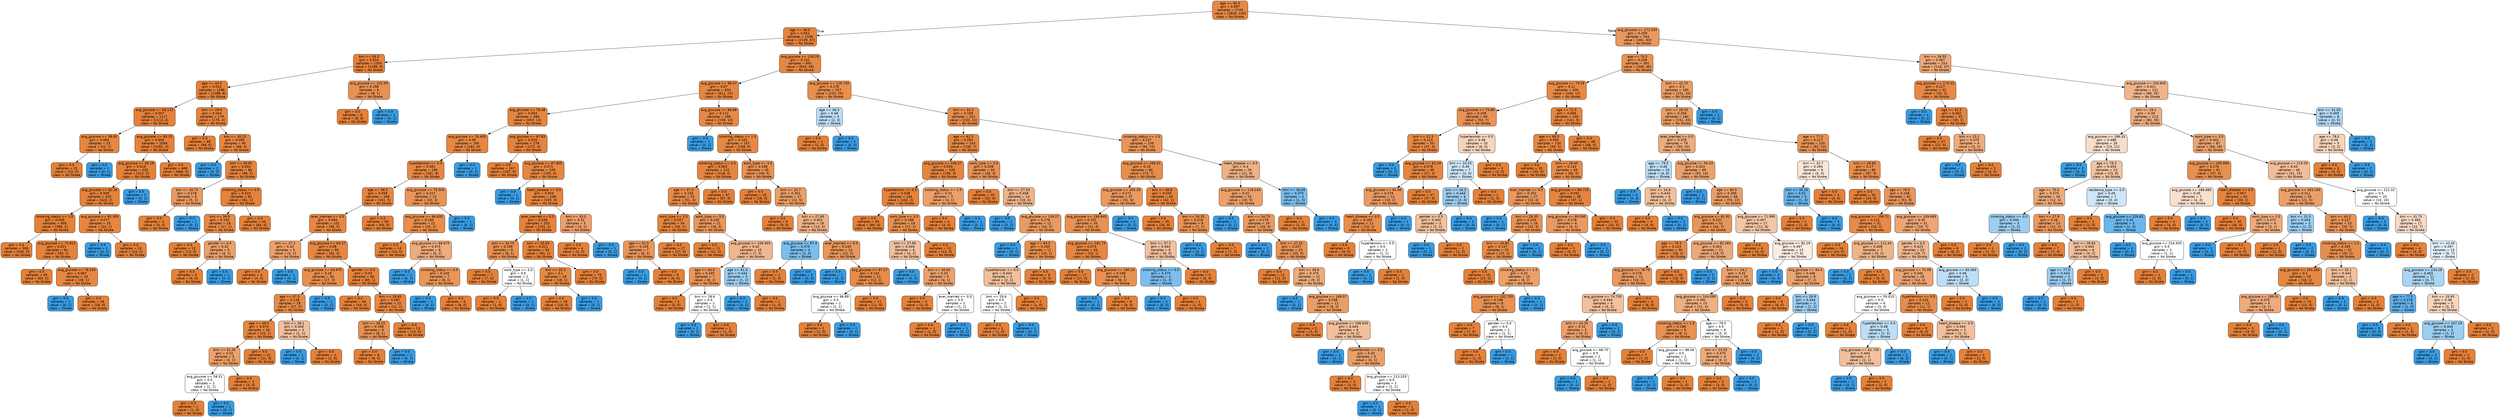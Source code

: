 digraph Tree {
node [shape=box, style="filled, rounded", color="black", fontname="helvetica"] ;
edge [fontname="helvetica"] ;
0 [label="age <= 66.5\ngini = 0.097\nsamples = 2740\nvalue = [2600, 140]\nclass = No Stroke", fillcolor="#e68844"] ;
1 [label="age <= 48.5\ngini = 0.051\nsamples = 2196\nvalue = [2139, 57]\nclass = No Stroke", fillcolor="#e6843e"] ;
0 -> 1 [labeldistance=2.5, labelangle=45, headlabel="True"] ;
2 [label="bmi <= 56.3\ngini = 0.014\nsamples = 1305\nvalue = [1296, 9]\nclass = No Stroke", fillcolor="#e5823a"] ;
1 -> 2 ;
3 [label="age <= 44.5\ngini = 0.012\nsamples = 1296\nvalue = [1288, 8]\nclass = No Stroke", fillcolor="#e5823a"] ;
2 -> 3 ;
4 [label="avg_glucose <= 58.115\ngini = 0.007\nsamples = 1117\nvalue = [1113, 4]\nclass = No Stroke", fillcolor="#e5813a"] ;
3 -> 4 ;
5 [label="avg_glucose <= 58.05\ngini = 0.083\nsamples = 23\nvalue = [22, 1]\nclass = No Stroke", fillcolor="#e68742"] ;
4 -> 5 ;
6 [label="gini = 0.0\nsamples = 22\nvalue = [22, 0]\nclass = No Stroke", fillcolor="#e58139"] ;
5 -> 6 ;
7 [label="gini = 0.0\nsamples = 1\nvalue = [0, 1]\nclass = Stroke", fillcolor="#399de5"] ;
5 -> 7 ;
8 [label="avg_glucose <= 83.25\ngini = 0.005\nsamples = 1094\nvalue = [1091, 3]\nclass = No Stroke", fillcolor="#e5813a"] ;
4 -> 8 ;
9 [label="avg_glucose <= 83.19\ngini = 0.014\nsamples = 426\nvalue = [423, 3]\nclass = No Stroke", fillcolor="#e5823a"] ;
8 -> 9 ;
10 [label="avg_glucose <= 82.26\ngini = 0.009\nsamples = 425\nvalue = [423, 2]\nclass = No Stroke", fillcolor="#e5823a"] ;
9 -> 10 ;
11 [label="smoking_status <= 1.5\ngini = 0.005\nsamples = 400\nvalue = [399, 1]\nclass = No Stroke", fillcolor="#e58139"] ;
10 -> 11 ;
12 [label="gini = 0.0\nsamples = 306\nvalue = [306, 0]\nclass = No Stroke", fillcolor="#e58139"] ;
11 -> 12 ;
13 [label="avg_glucose <= 75.815\ngini = 0.021\nsamples = 94\nvalue = [93, 1]\nclass = No Stroke", fillcolor="#e5823b"] ;
11 -> 13 ;
14 [label="gini = 0.0\nsamples = 65\nvalue = [65, 0]\nclass = No Stroke", fillcolor="#e58139"] ;
13 -> 14 ;
15 [label="avg_glucose <= 76.235\ngini = 0.067\nsamples = 29\nvalue = [28, 1]\nclass = No Stroke", fillcolor="#e68640"] ;
13 -> 15 ;
16 [label="gini = 0.0\nsamples = 1\nvalue = [0, 1]\nclass = Stroke", fillcolor="#399de5"] ;
15 -> 16 ;
17 [label="gini = 0.0\nsamples = 28\nvalue = [28, 0]\nclass = No Stroke", fillcolor="#e58139"] ;
15 -> 17 ;
18 [label="avg_glucose <= 82.305\ngini = 0.077\nsamples = 25\nvalue = [24, 1]\nclass = No Stroke", fillcolor="#e68641"] ;
10 -> 18 ;
19 [label="gini = 0.0\nsamples = 1\nvalue = [0, 1]\nclass = Stroke", fillcolor="#399de5"] ;
18 -> 19 ;
20 [label="gini = 0.0\nsamples = 24\nvalue = [24, 0]\nclass = No Stroke", fillcolor="#e58139"] ;
18 -> 20 ;
21 [label="gini = 0.0\nsamples = 1\nvalue = [0, 1]\nclass = Stroke", fillcolor="#399de5"] ;
9 -> 21 ;
22 [label="gini = 0.0\nsamples = 668\nvalue = [668, 0]\nclass = No Stroke", fillcolor="#e58139"] ;
8 -> 22 ;
23 [label="bmi <= 29.6\ngini = 0.044\nsamples = 179\nvalue = [175, 4]\nclass = No Stroke", fillcolor="#e6843e"] ;
3 -> 23 ;
24 [label="gini = 0.0\nsamples = 89\nvalue = [89, 0]\nclass = No Stroke", fillcolor="#e58139"] ;
23 -> 24 ;
25 [label="bmi <= 30.25\ngini = 0.085\nsamples = 90\nvalue = [86, 4]\nclass = No Stroke", fillcolor="#e68742"] ;
23 -> 25 ;
26 [label="gini = 0.0\nsamples = 2\nvalue = [0, 2]\nclass = Stroke", fillcolor="#399de5"] ;
25 -> 26 ;
27 [label="bmi <= 30.85\ngini = 0.044\nsamples = 88\nvalue = [86, 2]\nclass = No Stroke", fillcolor="#e6843e"] ;
25 -> 27 ;
28 [label="bmi <= 30.75\ngini = 0.278\nsamples = 6\nvalue = [5, 1]\nclass = No Stroke", fillcolor="#ea9a61"] ;
27 -> 28 ;
29 [label="gini = 0.0\nsamples = 5\nvalue = [5, 0]\nclass = No Stroke", fillcolor="#e58139"] ;
28 -> 29 ;
30 [label="gini = 0.0\nsamples = 1\nvalue = [0, 1]\nclass = Stroke", fillcolor="#399de5"] ;
28 -> 30 ;
31 [label="smoking_status <= 0.5\ngini = 0.024\nsamples = 82\nvalue = [81, 1]\nclass = No Stroke", fillcolor="#e5833b"] ;
27 -> 31 ;
32 [label="bmi <= 39.9\ngini = 0.105\nsamples = 18\nvalue = [17, 1]\nclass = No Stroke", fillcolor="#e78845"] ;
31 -> 32 ;
33 [label="gini = 0.0\nsamples = 13\nvalue = [13, 0]\nclass = No Stroke", fillcolor="#e58139"] ;
32 -> 33 ;
34 [label="gender <= 0.5\ngini = 0.32\nsamples = 5\nvalue = [4, 1]\nclass = No Stroke", fillcolor="#eca06a"] ;
32 -> 34 ;
35 [label="gini = 0.0\nsamples = 4\nvalue = [4, 0]\nclass = No Stroke", fillcolor="#e58139"] ;
34 -> 35 ;
36 [label="gini = 0.0\nsamples = 1\nvalue = [0, 1]\nclass = Stroke", fillcolor="#399de5"] ;
34 -> 36 ;
37 [label="gini = 0.0\nsamples = 64\nvalue = [64, 0]\nclass = No Stroke", fillcolor="#e58139"] ;
31 -> 37 ;
38 [label="avg_glucose <= 222.59\ngini = 0.198\nsamples = 9\nvalue = [8, 1]\nclass = No Stroke", fillcolor="#e89152"] ;
2 -> 38 ;
39 [label="gini = 0.0\nsamples = 8\nvalue = [8, 0]\nclass = No Stroke", fillcolor="#e58139"] ;
38 -> 39 ;
40 [label="gini = 0.0\nsamples = 1\nvalue = [0, 1]\nclass = Stroke", fillcolor="#399de5"] ;
38 -> 40 ;
41 [label="avg_glucose <= 116.29\ngini = 0.102\nsamples = 891\nvalue = [843, 48]\nclass = No Stroke", fillcolor="#e68844"] ;
1 -> 41 ;
42 [label="avg_glucose <= 96.47\ngini = 0.07\nsamples = 634\nvalue = [611, 23]\nclass = No Stroke", fillcolor="#e68640"] ;
41 -> 42 ;
43 [label="avg_glucose <= 76.48\ngini = 0.054\nsamples = 466\nvalue = [453, 13]\nclass = No Stroke", fillcolor="#e6853f"] ;
42 -> 43 ;
44 [label="avg_glucose <= 76.405\ngini = 0.09\nsamples = 190\nvalue = [181, 9]\nclass = No Stroke", fillcolor="#e68743"] ;
43 -> 44 ;
45 [label="hypertension <= 0.5\ngini = 0.081\nsamples = 189\nvalue = [181, 8]\nclass = No Stroke", fillcolor="#e68742"] ;
44 -> 45 ;
46 [label="age <= 58.5\ngini = 0.058\nsamples = 166\nvalue = [161, 5]\nclass = No Stroke", fillcolor="#e6853f"] ;
45 -> 46 ;
47 [label="ever_married <= 0.5\ngini = 0.094\nsamples = 101\nvalue = [96, 5]\nclass = No Stroke", fillcolor="#e68843"] ;
46 -> 47 ;
48 [label="bmi <= 37.2\ngini = 0.32\nsamples = 5\nvalue = [4, 1]\nclass = No Stroke", fillcolor="#eca06a"] ;
47 -> 48 ;
49 [label="gini = 0.0\nsamples = 4\nvalue = [4, 0]\nclass = No Stroke", fillcolor="#e58139"] ;
48 -> 49 ;
50 [label="gini = 0.0\nsamples = 1\nvalue = [0, 1]\nclass = Stroke", fillcolor="#399de5"] ;
48 -> 50 ;
51 [label="avg_glucose <= 64.27\ngini = 0.08\nsamples = 96\nvalue = [92, 4]\nclass = No Stroke", fillcolor="#e68642"] ;
47 -> 51 ;
52 [label="avg_glucose <= 63.975\ngini = 0.18\nsamples = 30\nvalue = [27, 3]\nclass = No Stroke", fillcolor="#e88f4f"] ;
51 -> 52 ;
53 [label="age <= 57.5\ngini = 0.128\nsamples = 29\nvalue = [27, 2]\nclass = No Stroke", fillcolor="#e78a48"] ;
52 -> 53 ;
54 [label="age <= 49.5\ngini = 0.074\nsamples = 26\nvalue = [25, 1]\nclass = No Stroke", fillcolor="#e68641"] ;
53 -> 54 ;
55 [label="bmi <= 31.35\ngini = 0.32\nsamples = 5\nvalue = [4, 1]\nclass = No Stroke", fillcolor="#eca06a"] ;
54 -> 55 ;
56 [label="avg_glucose <= 58.51\ngini = 0.5\nsamples = 2\nvalue = [1, 1]\nclass = No Stroke", fillcolor="#ffffff"] ;
55 -> 56 ;
57 [label="gini = 0.0\nsamples = 1\nvalue = [1, 0]\nclass = No Stroke", fillcolor="#e58139"] ;
56 -> 57 ;
58 [label="gini = 0.0\nsamples = 1\nvalue = [0, 1]\nclass = Stroke", fillcolor="#399de5"] ;
56 -> 58 ;
59 [label="gini = 0.0\nsamples = 3\nvalue = [3, 0]\nclass = No Stroke", fillcolor="#e58139"] ;
55 -> 59 ;
60 [label="gini = 0.0\nsamples = 21\nvalue = [21, 0]\nclass = No Stroke", fillcolor="#e58139"] ;
54 -> 60 ;
61 [label="bmi <= 28.1\ngini = 0.444\nsamples = 3\nvalue = [2, 1]\nclass = No Stroke", fillcolor="#f2c09c"] ;
53 -> 61 ;
62 [label="gini = 0.0\nsamples = 1\nvalue = [0, 1]\nclass = Stroke", fillcolor="#399de5"] ;
61 -> 62 ;
63 [label="gini = 0.0\nsamples = 2\nvalue = [2, 0]\nclass = No Stroke", fillcolor="#e58139"] ;
61 -> 63 ;
64 [label="gini = 0.0\nsamples = 1\nvalue = [0, 1]\nclass = Stroke", fillcolor="#399de5"] ;
52 -> 64 ;
65 [label="gender <= 0.5\ngini = 0.03\nsamples = 66\nvalue = [65, 1]\nclass = No Stroke", fillcolor="#e5833c"] ;
51 -> 65 ;
66 [label="gini = 0.0\nsamples = 44\nvalue = [44, 0]\nclass = No Stroke", fillcolor="#e58139"] ;
65 -> 66 ;
67 [label="bmi <= 28.85\ngini = 0.087\nsamples = 22\nvalue = [21, 1]\nclass = No Stroke", fillcolor="#e68742"] ;
65 -> 67 ;
68 [label="bmi <= 28.25\ngini = 0.198\nsamples = 9\nvalue = [8, 1]\nclass = No Stroke", fillcolor="#e89152"] ;
67 -> 68 ;
69 [label="gini = 0.0\nsamples = 8\nvalue = [8, 0]\nclass = No Stroke", fillcolor="#e58139"] ;
68 -> 69 ;
70 [label="gini = 0.0\nsamples = 1\nvalue = [0, 1]\nclass = Stroke", fillcolor="#399de5"] ;
68 -> 70 ;
71 [label="gini = 0.0\nsamples = 13\nvalue = [13, 0]\nclass = No Stroke", fillcolor="#e58139"] ;
67 -> 71 ;
72 [label="gini = 0.0\nsamples = 65\nvalue = [65, 0]\nclass = No Stroke", fillcolor="#e58139"] ;
46 -> 72 ;
73 [label="avg_glucose <= 75.505\ngini = 0.227\nsamples = 23\nvalue = [20, 3]\nclass = No Stroke", fillcolor="#e99457"] ;
45 -> 73 ;
74 [label="avg_glucose <= 66.935\ngini = 0.165\nsamples = 22\nvalue = [20, 2]\nclass = No Stroke", fillcolor="#e88e4d"] ;
73 -> 74 ;
75 [label="gini = 0.0\nsamples = 14\nvalue = [14, 0]\nclass = No Stroke", fillcolor="#e58139"] ;
74 -> 75 ;
76 [label="avg_glucose <= 68.675\ngini = 0.375\nsamples = 8\nvalue = [6, 2]\nclass = No Stroke", fillcolor="#eeab7b"] ;
74 -> 76 ;
77 [label="gini = 0.0\nsamples = 1\nvalue = [0, 1]\nclass = Stroke", fillcolor="#399de5"] ;
76 -> 77 ;
78 [label="smoking_status <= 0.5\ngini = 0.245\nsamples = 7\nvalue = [6, 1]\nclass = No Stroke", fillcolor="#e9965a"] ;
76 -> 78 ;
79 [label="gini = 0.0\nsamples = 1\nvalue = [0, 1]\nclass = Stroke", fillcolor="#399de5"] ;
78 -> 79 ;
80 [label="gini = 0.0\nsamples = 6\nvalue = [6, 0]\nclass = No Stroke", fillcolor="#e58139"] ;
78 -> 80 ;
81 [label="gini = 0.0\nsamples = 1\nvalue = [0, 1]\nclass = Stroke", fillcolor="#399de5"] ;
73 -> 81 ;
82 [label="gini = 0.0\nsamples = 1\nvalue = [0, 1]\nclass = Stroke", fillcolor="#399de5"] ;
44 -> 82 ;
83 [label="avg_glucose <= 87.83\ngini = 0.029\nsamples = 276\nvalue = [272, 4]\nclass = No Stroke", fillcolor="#e5833c"] ;
43 -> 83 ;
84 [label="gini = 0.0\nsamples = 167\nvalue = [167, 0]\nclass = No Stroke", fillcolor="#e58139"] ;
83 -> 84 ;
85 [label="avg_glucose <= 87.855\ngini = 0.071\nsamples = 109\nvalue = [105, 4]\nclass = No Stroke", fillcolor="#e68641"] ;
83 -> 85 ;
86 [label="gini = 0.0\nsamples = 1\nvalue = [0, 1]\nclass = Stroke", fillcolor="#399de5"] ;
85 -> 86 ;
87 [label="heart_disease <= 0.5\ngini = 0.054\nsamples = 108\nvalue = [105, 3]\nclass = No Stroke", fillcolor="#e6853f"] ;
85 -> 87 ;
88 [label="ever_married <= 0.5\ngini = 0.038\nsamples = 103\nvalue = [101, 2]\nclass = No Stroke", fillcolor="#e6833d"] ;
87 -> 88 ;
89 [label="bmi <= 34.75\ngini = 0.198\nsamples = 9\nvalue = [8, 1]\nclass = No Stroke", fillcolor="#e89152"] ;
88 -> 89 ;
90 [label="gini = 0.0\nsamples = 7\nvalue = [7, 0]\nclass = No Stroke", fillcolor="#e58139"] ;
89 -> 90 ;
91 [label="work_type <= 3.0\ngini = 0.5\nsamples = 2\nvalue = [1, 1]\nclass = No Stroke", fillcolor="#ffffff"] ;
89 -> 91 ;
92 [label="gini = 0.0\nsamples = 1\nvalue = [1, 0]\nclass = No Stroke", fillcolor="#e58139"] ;
91 -> 92 ;
93 [label="gini = 0.0\nsamples = 1\nvalue = [0, 1]\nclass = Stroke", fillcolor="#399de5"] ;
91 -> 93 ;
94 [label="bmi <= 25.65\ngini = 0.021\nsamples = 94\nvalue = [93, 1]\nclass = No Stroke", fillcolor="#e5823b"] ;
88 -> 94 ;
95 [label="bmi <= 25.5\ngini = 0.1\nsamples = 19\nvalue = [18, 1]\nclass = No Stroke", fillcolor="#e68844"] ;
94 -> 95 ;
96 [label="gini = 0.0\nsamples = 18\nvalue = [18, 0]\nclass = No Stroke", fillcolor="#e58139"] ;
95 -> 96 ;
97 [label="gini = 0.0\nsamples = 1\nvalue = [0, 1]\nclass = Stroke", fillcolor="#399de5"] ;
95 -> 97 ;
98 [label="gini = 0.0\nsamples = 75\nvalue = [75, 0]\nclass = No Stroke", fillcolor="#e58139"] ;
94 -> 98 ;
99 [label="bmi <= 33.0\ngini = 0.32\nsamples = 5\nvalue = [4, 1]\nclass = No Stroke", fillcolor="#eca06a"] ;
87 -> 99 ;
100 [label="gini = 0.0\nsamples = 4\nvalue = [4, 0]\nclass = No Stroke", fillcolor="#e58139"] ;
99 -> 100 ;
101 [label="gini = 0.0\nsamples = 1\nvalue = [0, 1]\nclass = Stroke", fillcolor="#399de5"] ;
99 -> 101 ;
102 [label="avg_glucose <= 96.68\ngini = 0.112\nsamples = 168\nvalue = [158, 10]\nclass = No Stroke", fillcolor="#e78946"] ;
42 -> 102 ;
103 [label="gini = 0.0\nsamples = 1\nvalue = [0, 1]\nclass = Stroke", fillcolor="#399de5"] ;
102 -> 103 ;
104 [label="smoking_status <= 1.5\ngini = 0.102\nsamples = 167\nvalue = [158, 9]\nclass = No Stroke", fillcolor="#e68844"] ;
102 -> 104 ;
105 [label="smoking_status <= 0.5\ngini = 0.063\nsamples = 122\nvalue = [118, 4]\nclass = No Stroke", fillcolor="#e68540"] ;
104 -> 105 ;
106 [label="age <= 57.5\ngini = 0.135\nsamples = 55\nvalue = [51, 4]\nclass = No Stroke", fillcolor="#e78b49"] ;
105 -> 106 ;
107 [label="work_type <= 2.5\ngini = 0.057\nsamples = 34\nvalue = [33, 1]\nclass = No Stroke", fillcolor="#e6853f"] ;
106 -> 107 ;
108 [label="age <= 51.5\ngini = 0.245\nsamples = 7\nvalue = [6, 1]\nclass = No Stroke", fillcolor="#e9965a"] ;
107 -> 108 ;
109 [label="gini = 0.0\nsamples = 1\nvalue = [0, 1]\nclass = Stroke", fillcolor="#399de5"] ;
108 -> 109 ;
110 [label="gini = 0.0\nsamples = 6\nvalue = [6, 0]\nclass = No Stroke", fillcolor="#e58139"] ;
108 -> 110 ;
111 [label="gini = 0.0\nsamples = 27\nvalue = [27, 0]\nclass = No Stroke", fillcolor="#e58139"] ;
107 -> 111 ;
112 [label="work_type <= 3.5\ngini = 0.245\nsamples = 21\nvalue = [18, 3]\nclass = No Stroke", fillcolor="#e9965a"] ;
106 -> 112 ;
113 [label="gini = 0.0\nsamples = 11\nvalue = [11, 0]\nclass = No Stroke", fillcolor="#e58139"] ;
112 -> 113 ;
114 [label="avg_glucose <= 106.955\ngini = 0.42\nsamples = 10\nvalue = [7, 3]\nclass = No Stroke", fillcolor="#f0b78e"] ;
112 -> 114 ;
115 [label="age <= 64.0\ngini = 0.245\nsamples = 7\nvalue = [6, 1]\nclass = No Stroke", fillcolor="#e9965a"] ;
114 -> 115 ;
116 [label="gini = 0.0\nsamples = 5\nvalue = [5, 0]\nclass = No Stroke", fillcolor="#e58139"] ;
115 -> 116 ;
117 [label="bmi <= 28.6\ngini = 0.5\nsamples = 2\nvalue = [1, 1]\nclass = No Stroke", fillcolor="#ffffff"] ;
115 -> 117 ;
118 [label="gini = 0.0\nsamples = 1\nvalue = [0, 1]\nclass = Stroke", fillcolor="#399de5"] ;
117 -> 118 ;
119 [label="gini = 0.0\nsamples = 1\nvalue = [1, 0]\nclass = No Stroke", fillcolor="#e58139"] ;
117 -> 119 ;
120 [label="age <= 61.0\ngini = 0.444\nsamples = 3\nvalue = [1, 2]\nclass = Stroke", fillcolor="#9ccef2"] ;
114 -> 120 ;
121 [label="gini = 0.0\nsamples = 2\nvalue = [0, 2]\nclass = Stroke", fillcolor="#399de5"] ;
120 -> 121 ;
122 [label="gini = 0.0\nsamples = 1\nvalue = [1, 0]\nclass = No Stroke", fillcolor="#e58139"] ;
120 -> 122 ;
123 [label="gini = 0.0\nsamples = 67\nvalue = [67, 0]\nclass = No Stroke", fillcolor="#e58139"] ;
105 -> 123 ;
124 [label="work_type <= 3.5\ngini = 0.198\nsamples = 45\nvalue = [40, 5]\nclass = No Stroke", fillcolor="#e89152"] ;
104 -> 124 ;
125 [label="gini = 0.0\nsamples = 18\nvalue = [18, 0]\nclass = No Stroke", fillcolor="#e58139"] ;
124 -> 125 ;
126 [label="bmi <= 25.7\ngini = 0.302\nsamples = 27\nvalue = [22, 5]\nclass = No Stroke", fillcolor="#eb9e66"] ;
124 -> 126 ;
127 [label="gini = 0.0\nsamples = 9\nvalue = [9, 0]\nclass = No Stroke", fillcolor="#e58139"] ;
126 -> 127 ;
128 [label="bmi <= 27.65\ngini = 0.401\nsamples = 18\nvalue = [13, 5]\nclass = No Stroke", fillcolor="#efb185"] ;
126 -> 128 ;
129 [label="avg_glucose <= 97.4\ngini = 0.375\nsamples = 4\nvalue = [1, 3]\nclass = Stroke", fillcolor="#7bbeee"] ;
128 -> 129 ;
130 [label="gini = 0.0\nsamples = 1\nvalue = [1, 0]\nclass = No Stroke", fillcolor="#e58139"] ;
129 -> 130 ;
131 [label="gini = 0.0\nsamples = 3\nvalue = [0, 3]\nclass = Stroke", fillcolor="#399de5"] ;
129 -> 131 ;
132 [label="ever_married <= 0.5\ngini = 0.245\nsamples = 14\nvalue = [12, 2]\nclass = No Stroke", fillcolor="#e9965a"] ;
128 -> 132 ;
133 [label="gini = 0.0\nsamples = 1\nvalue = [0, 1]\nclass = Stroke", fillcolor="#399de5"] ;
132 -> 133 ;
134 [label="avg_glucose <= 97.17\ngini = 0.142\nsamples = 13\nvalue = [12, 1]\nclass = No Stroke", fillcolor="#e78c49"] ;
132 -> 134 ;
135 [label="avg_glucose <= 96.89\ngini = 0.5\nsamples = 2\nvalue = [1, 1]\nclass = No Stroke", fillcolor="#ffffff"] ;
134 -> 135 ;
136 [label="gini = 0.0\nsamples = 1\nvalue = [1, 0]\nclass = No Stroke", fillcolor="#e58139"] ;
135 -> 136 ;
137 [label="gini = 0.0\nsamples = 1\nvalue = [0, 1]\nclass = Stroke", fillcolor="#399de5"] ;
135 -> 137 ;
138 [label="gini = 0.0\nsamples = 11\nvalue = [11, 0]\nclass = No Stroke", fillcolor="#e58139"] ;
134 -> 138 ;
139 [label="avg_glucose <= 116.735\ngini = 0.176\nsamples = 257\nvalue = [232, 25]\nclass = No Stroke", fillcolor="#e88f4e"] ;
41 -> 139 ;
140 [label="age <= 56.5\ngini = 0.48\nsamples = 5\nvalue = [2, 3]\nclass = Stroke", fillcolor="#bddef6"] ;
139 -> 140 ;
141 [label="gini = 0.0\nsamples = 2\nvalue = [2, 0]\nclass = No Stroke", fillcolor="#e58139"] ;
140 -> 141 ;
142 [label="gini = 0.0\nsamples = 3\nvalue = [0, 3]\nclass = Stroke", fillcolor="#399de5"] ;
140 -> 142 ;
143 [label="bmi <= 34.3\ngini = 0.159\nsamples = 252\nvalue = [230, 22]\nclass = No Stroke", fillcolor="#e78d4c"] ;
139 -> 143 ;
144 [label="age <= 62.5\ngini = 0.093\nsamples = 143\nvalue = [136, 7]\nclass = No Stroke", fillcolor="#e68743"] ;
143 -> 144 ;
145 [label="avg_glucose <= 236.27\ngini = 0.054\nsamples = 109\nvalue = [106, 3]\nclass = No Stroke", fillcolor="#e6853f"] ;
144 -> 145 ;
146 [label="hypertension <= 0.5\ngini = 0.038\nsamples = 104\nvalue = [102, 2]\nclass = No Stroke", fillcolor="#e6833d"] ;
145 -> 146 ;
147 [label="gini = 0.0\nsamples = 85\nvalue = [85, 0]\nclass = No Stroke", fillcolor="#e58139"] ;
146 -> 147 ;
148 [label="work_type <= 3.5\ngini = 0.188\nsamples = 19\nvalue = [17, 2]\nclass = No Stroke", fillcolor="#e89050"] ;
146 -> 148 ;
149 [label="bmi <= 27.85\ngini = 0.444\nsamples = 6\nvalue = [4, 2]\nclass = No Stroke", fillcolor="#f2c09c"] ;
148 -> 149 ;
150 [label="gini = 0.0\nsamples = 1\nvalue = [0, 1]\nclass = Stroke", fillcolor="#399de5"] ;
149 -> 150 ;
151 [label="bmi <= 30.65\ngini = 0.32\nsamples = 5\nvalue = [4, 1]\nclass = No Stroke", fillcolor="#eca06a"] ;
149 -> 151 ;
152 [label="gini = 0.0\nsamples = 3\nvalue = [3, 0]\nclass = No Stroke", fillcolor="#e58139"] ;
151 -> 152 ;
153 [label="ever_married <= 0.5\ngini = 0.5\nsamples = 2\nvalue = [1, 1]\nclass = No Stroke", fillcolor="#ffffff"] ;
151 -> 153 ;
154 [label="gini = 0.0\nsamples = 1\nvalue = [1, 0]\nclass = No Stroke", fillcolor="#e58139"] ;
153 -> 154 ;
155 [label="gini = 0.0\nsamples = 1\nvalue = [0, 1]\nclass = Stroke", fillcolor="#399de5"] ;
153 -> 155 ;
156 [label="gini = 0.0\nsamples = 13\nvalue = [13, 0]\nclass = No Stroke", fillcolor="#e58139"] ;
148 -> 156 ;
157 [label="smoking_status <= 1.5\ngini = 0.32\nsamples = 5\nvalue = [4, 1]\nclass = No Stroke", fillcolor="#eca06a"] ;
145 -> 157 ;
158 [label="gini = 0.0\nsamples = 4\nvalue = [4, 0]\nclass = No Stroke", fillcolor="#e58139"] ;
157 -> 158 ;
159 [label="gini = 0.0\nsamples = 1\nvalue = [0, 1]\nclass = Stroke", fillcolor="#399de5"] ;
157 -> 159 ;
160 [label="work_type <= 3.5\ngini = 0.208\nsamples = 34\nvalue = [30, 4]\nclass = No Stroke", fillcolor="#e89253"] ;
144 -> 160 ;
161 [label="gini = 0.0\nsamples = 20\nvalue = [20, 0]\nclass = No Stroke", fillcolor="#e58139"] ;
160 -> 161 ;
162 [label="bmi <= 27.55\ngini = 0.408\nsamples = 14\nvalue = [10, 4]\nclass = No Stroke", fillcolor="#efb388"] ;
160 -> 162 ;
163 [label="gini = 0.0\nsamples = 2\nvalue = [0, 2]\nclass = Stroke", fillcolor="#399de5"] ;
162 -> 163 ;
164 [label="avg_glucose <= 139.27\ngini = 0.278\nsamples = 12\nvalue = [10, 2]\nclass = No Stroke", fillcolor="#ea9a61"] ;
162 -> 164 ;
165 [label="gini = 0.0\nsamples = 1\nvalue = [0, 1]\nclass = Stroke", fillcolor="#399de5"] ;
164 -> 165 ;
166 [label="age <= 63.5\ngini = 0.165\nsamples = 11\nvalue = [10, 1]\nclass = No Stroke", fillcolor="#e88e4d"] ;
164 -> 166 ;
167 [label="hypertension <= 0.5\ngini = 0.444\nsamples = 3\nvalue = [2, 1]\nclass = No Stroke", fillcolor="#f2c09c"] ;
166 -> 167 ;
168 [label="bmi <= 29.6\ngini = 0.5\nsamples = 2\nvalue = [1, 1]\nclass = No Stroke", fillcolor="#ffffff"] ;
167 -> 168 ;
169 [label="gini = 0.0\nsamples = 1\nvalue = [1, 0]\nclass = No Stroke", fillcolor="#e58139"] ;
168 -> 169 ;
170 [label="gini = 0.0\nsamples = 1\nvalue = [0, 1]\nclass = Stroke", fillcolor="#399de5"] ;
168 -> 170 ;
171 [label="gini = 0.0\nsamples = 1\nvalue = [1, 0]\nclass = No Stroke", fillcolor="#e58139"] ;
167 -> 171 ;
172 [label="gini = 0.0\nsamples = 8\nvalue = [8, 0]\nclass = No Stroke", fillcolor="#e58139"] ;
166 -> 172 ;
173 [label="smoking_status <= 1.5\ngini = 0.237\nsamples = 109\nvalue = [94, 15]\nclass = No Stroke", fillcolor="#e99559"] ;
143 -> 173 ;
174 [label="avg_glucose <= 206.01\ngini = 0.16\nsamples = 80\nvalue = [73, 7]\nclass = No Stroke", fillcolor="#e78d4c"] ;
173 -> 174 ;
175 [label="avg_glucose <= 205.29\ngini = 0.272\nsamples = 37\nvalue = [31, 6]\nclass = No Stroke", fillcolor="#ea995f"] ;
174 -> 175 ;
176 [label="avg_glucose <= 196.645\ngini = 0.202\nsamples = 35\nvalue = [31, 4]\nclass = No Stroke", fillcolor="#e89153"] ;
175 -> 176 ;
177 [label="avg_glucose <= 181.73\ngini = 0.074\nsamples = 26\nvalue = [25, 1]\nclass = No Stroke", fillcolor="#e68641"] ;
176 -> 177 ;
178 [label="gini = 0.0\nsamples = 17\nvalue = [17, 0]\nclass = No Stroke", fillcolor="#e58139"] ;
177 -> 178 ;
179 [label="avg_glucose <= 185.24\ngini = 0.198\nsamples = 9\nvalue = [8, 1]\nclass = No Stroke", fillcolor="#e89152"] ;
177 -> 179 ;
180 [label="gini = 0.0\nsamples = 1\nvalue = [0, 1]\nclass = Stroke", fillcolor="#399de5"] ;
179 -> 180 ;
181 [label="gini = 0.0\nsamples = 8\nvalue = [8, 0]\nclass = No Stroke", fillcolor="#e58139"] ;
179 -> 181 ;
182 [label="bmi <= 37.3\ngini = 0.444\nsamples = 9\nvalue = [6, 3]\nclass = No Stroke", fillcolor="#f2c09c"] ;
176 -> 182 ;
183 [label="smoking_status <= 0.5\ngini = 0.375\nsamples = 4\nvalue = [1, 3]\nclass = Stroke", fillcolor="#7bbeee"] ;
182 -> 183 ;
184 [label="gini = 0.0\nsamples = 3\nvalue = [0, 3]\nclass = Stroke", fillcolor="#399de5"] ;
183 -> 184 ;
185 [label="gini = 0.0\nsamples = 1\nvalue = [1, 0]\nclass = No Stroke", fillcolor="#e58139"] ;
183 -> 185 ;
186 [label="gini = 0.0\nsamples = 5\nvalue = [5, 0]\nclass = No Stroke", fillcolor="#e58139"] ;
182 -> 186 ;
187 [label="gini = 0.0\nsamples = 2\nvalue = [0, 2]\nclass = Stroke", fillcolor="#399de5"] ;
175 -> 187 ;
188 [label="bmi <= 48.8\ngini = 0.045\nsamples = 43\nvalue = [42, 1]\nclass = No Stroke", fillcolor="#e6843e"] ;
174 -> 188 ;
189 [label="gini = 0.0\nsamples = 35\nvalue = [35, 0]\nclass = No Stroke", fillcolor="#e58139"] ;
188 -> 189 ;
190 [label="bmi <= 50.35\ngini = 0.219\nsamples = 8\nvalue = [7, 1]\nclass = No Stroke", fillcolor="#e99355"] ;
188 -> 190 ;
191 [label="gini = 0.0\nsamples = 1\nvalue = [0, 1]\nclass = Stroke", fillcolor="#399de5"] ;
190 -> 191 ;
192 [label="gini = 0.0\nsamples = 7\nvalue = [7, 0]\nclass = No Stroke", fillcolor="#e58139"] ;
190 -> 192 ;
193 [label="heart_disease <= 0.5\ngini = 0.4\nsamples = 29\nvalue = [21, 8]\nclass = No Stroke", fillcolor="#efb184"] ;
173 -> 193 ;
194 [label="avg_glucose <= 118.245\ngini = 0.32\nsamples = 25\nvalue = [20, 5]\nclass = No Stroke", fillcolor="#eca06a"] ;
193 -> 194 ;
195 [label="gini = 0.0\nsamples = 1\nvalue = [0, 1]\nclass = Stroke", fillcolor="#399de5"] ;
194 -> 195 ;
196 [label="bmi <= 34.75\ngini = 0.278\nsamples = 24\nvalue = [20, 4]\nclass = No Stroke", fillcolor="#ea9a61"] ;
194 -> 196 ;
197 [label="gini = 0.0\nsamples = 1\nvalue = [0, 1]\nclass = Stroke", fillcolor="#399de5"] ;
196 -> 197 ;
198 [label="bmi <= 37.25\ngini = 0.227\nsamples = 23\nvalue = [20, 3]\nclass = No Stroke", fillcolor="#e99457"] ;
196 -> 198 ;
199 [label="gini = 0.0\nsamples = 11\nvalue = [11, 0]\nclass = No Stroke", fillcolor="#e58139"] ;
198 -> 199 ;
200 [label="bmi <= 38.6\ngini = 0.375\nsamples = 12\nvalue = [9, 3]\nclass = No Stroke", fillcolor="#eeab7b"] ;
198 -> 200 ;
201 [label="gini = 0.0\nsamples = 1\nvalue = [0, 1]\nclass = Stroke", fillcolor="#399de5"] ;
200 -> 201 ;
202 [label="avg_glucose <= 189.07\ngini = 0.298\nsamples = 11\nvalue = [9, 2]\nclass = No Stroke", fillcolor="#eb9d65"] ;
200 -> 202 ;
203 [label="gini = 0.0\nsamples = 5\nvalue = [5, 0]\nclass = No Stroke", fillcolor="#e58139"] ;
202 -> 203 ;
204 [label="avg_glucose <= 196.635\ngini = 0.444\nsamples = 6\nvalue = [4, 2]\nclass = No Stroke", fillcolor="#f2c09c"] ;
202 -> 204 ;
205 [label="gini = 0.0\nsamples = 1\nvalue = [0, 1]\nclass = Stroke", fillcolor="#399de5"] ;
204 -> 205 ;
206 [label="hypertension <= 0.5\ngini = 0.32\nsamples = 5\nvalue = [4, 1]\nclass = No Stroke", fillcolor="#eca06a"] ;
204 -> 206 ;
207 [label="gini = 0.0\nsamples = 3\nvalue = [3, 0]\nclass = No Stroke", fillcolor="#e58139"] ;
206 -> 207 ;
208 [label="avg_glucose <= 213.255\ngini = 0.5\nsamples = 2\nvalue = [1, 1]\nclass = No Stroke", fillcolor="#ffffff"] ;
206 -> 208 ;
209 [label="gini = 0.0\nsamples = 1\nvalue = [0, 1]\nclass = Stroke", fillcolor="#399de5"] ;
208 -> 209 ;
210 [label="gini = 0.0\nsamples = 1\nvalue = [1, 0]\nclass = No Stroke", fillcolor="#e58139"] ;
208 -> 210 ;
211 [label="bmi <= 36.05\ngini = 0.375\nsamples = 4\nvalue = [1, 3]\nclass = Stroke", fillcolor="#7bbeee"] ;
193 -> 211 ;
212 [label="gini = 0.0\nsamples = 1\nvalue = [1, 0]\nclass = No Stroke", fillcolor="#e58139"] ;
211 -> 212 ;
213 [label="gini = 0.0\nsamples = 3\nvalue = [0, 3]\nclass = Stroke", fillcolor="#399de5"] ;
211 -> 213 ;
214 [label="avg_glucose <= 172.535\ngini = 0.259\nsamples = 544\nvalue = [461, 83]\nclass = No Stroke", fillcolor="#ea985d"] ;
0 -> 214 [labeldistance=2.5, labelangle=-45, headlabel="False"] ;
215 [label="age <= 76.5\ngini = 0.208\nsamples = 391\nvalue = [345, 46]\nclass = No Stroke", fillcolor="#e89253"] ;
214 -> 215 ;
216 [label="avg_glucose <= 79.19\ngini = 0.11\nsamples = 206\nvalue = [194, 12]\nclass = No Stroke", fillcolor="#e78945"] ;
215 -> 216 ;
217 [label="avg_glucose <= 74.66\ngini = 0.206\nsamples = 60\nvalue = [53, 7]\nclass = No Stroke", fillcolor="#e89253"] ;
216 -> 217 ;
218 [label="bmi <= 22.3\ngini = 0.113\nsamples = 50\nvalue = [47, 3]\nclass = No Stroke", fillcolor="#e78946"] ;
217 -> 218 ;
219 [label="gini = 0.0\nsamples = 1\nvalue = [0, 1]\nclass = Stroke", fillcolor="#399de5"] ;
218 -> 219 ;
220 [label="avg_glucose <= 62.19\ngini = 0.078\nsamples = 49\nvalue = [47, 2]\nclass = No Stroke", fillcolor="#e68641"] ;
218 -> 220 ;
221 [label="avg_glucose <= 61.46\ngini = 0.278\nsamples = 12\nvalue = [10, 2]\nclass = No Stroke", fillcolor="#ea9a61"] ;
220 -> 221 ;
222 [label="heart_disease <= 0.5\ngini = 0.165\nsamples = 11\nvalue = [10, 1]\nclass = No Stroke", fillcolor="#e88e4d"] ;
221 -> 222 ;
223 [label="gini = 0.0\nsamples = 9\nvalue = [9, 0]\nclass = No Stroke", fillcolor="#e58139"] ;
222 -> 223 ;
224 [label="hypertension <= 0.5\ngini = 0.5\nsamples = 2\nvalue = [1, 1]\nclass = No Stroke", fillcolor="#ffffff"] ;
222 -> 224 ;
225 [label="gini = 0.0\nsamples = 1\nvalue = [0, 1]\nclass = Stroke", fillcolor="#399de5"] ;
224 -> 225 ;
226 [label="gini = 0.0\nsamples = 1\nvalue = [1, 0]\nclass = No Stroke", fillcolor="#e58139"] ;
224 -> 226 ;
227 [label="gini = 0.0\nsamples = 1\nvalue = [0, 1]\nclass = Stroke", fillcolor="#399de5"] ;
221 -> 227 ;
228 [label="gini = 0.0\nsamples = 37\nvalue = [37, 0]\nclass = No Stroke", fillcolor="#e58139"] ;
220 -> 228 ;
229 [label="hypertension <= 0.5\ngini = 0.48\nsamples = 10\nvalue = [6, 4]\nclass = No Stroke", fillcolor="#f6d5bd"] ;
217 -> 229 ;
230 [label="bmi <= 33.55\ngini = 0.49\nsamples = 7\nvalue = [3, 4]\nclass = Stroke", fillcolor="#cee6f8"] ;
229 -> 230 ;
231 [label="bmi <= 26.3\ngini = 0.444\nsamples = 6\nvalue = [2, 4]\nclass = Stroke", fillcolor="#9ccef2"] ;
230 -> 231 ;
232 [label="gender <= 0.5\ngini = 0.444\nsamples = 3\nvalue = [2, 1]\nclass = No Stroke", fillcolor="#f2c09c"] ;
231 -> 232 ;
233 [label="gini = 0.0\nsamples = 1\nvalue = [0, 1]\nclass = Stroke", fillcolor="#399de5"] ;
232 -> 233 ;
234 [label="gini = 0.0\nsamples = 2\nvalue = [2, 0]\nclass = No Stroke", fillcolor="#e58139"] ;
232 -> 234 ;
235 [label="gini = 0.0\nsamples = 3\nvalue = [0, 3]\nclass = Stroke", fillcolor="#399de5"] ;
231 -> 235 ;
236 [label="gini = 0.0\nsamples = 1\nvalue = [1, 0]\nclass = No Stroke", fillcolor="#e58139"] ;
230 -> 236 ;
237 [label="gini = 0.0\nsamples = 3\nvalue = [3, 0]\nclass = No Stroke", fillcolor="#e58139"] ;
229 -> 237 ;
238 [label="age <= 72.5\ngini = 0.066\nsamples = 146\nvalue = [141, 5]\nclass = No Stroke", fillcolor="#e68540"] ;
216 -> 238 ;
239 [label="age <= 68.5\ngini = 0.095\nsamples = 100\nvalue = [95, 5]\nclass = No Stroke", fillcolor="#e68843"] ;
238 -> 239 ;
240 [label="gini = 0.0\nsamples = 35\nvalue = [35, 0]\nclass = No Stroke", fillcolor="#e58139"] ;
239 -> 240 ;
241 [label="bmi <= 28.45\ngini = 0.142\nsamples = 65\nvalue = [60, 5]\nclass = No Stroke", fillcolor="#e78c49"] ;
239 -> 241 ;
242 [label="ever_married <= 0.5\ngini = 0.252\nsamples = 27\nvalue = [23, 4]\nclass = No Stroke", fillcolor="#ea975b"] ;
241 -> 242 ;
243 [label="gini = 0.0\nsamples = 1\nvalue = [0, 1]\nclass = Stroke", fillcolor="#399de5"] ;
242 -> 243 ;
244 [label="bmi <= 28.35\ngini = 0.204\nsamples = 26\nvalue = [23, 3]\nclass = No Stroke", fillcolor="#e89153"] ;
242 -> 244 ;
245 [label="bmi <= 26.85\ngini = 0.147\nsamples = 25\nvalue = [23, 2]\nclass = No Stroke", fillcolor="#e78c4a"] ;
244 -> 245 ;
246 [label="gini = 0.0\nsamples = 15\nvalue = [15, 0]\nclass = No Stroke", fillcolor="#e58139"] ;
245 -> 246 ;
247 [label="smoking_status <= 1.5\ngini = 0.32\nsamples = 10\nvalue = [8, 2]\nclass = No Stroke", fillcolor="#eca06a"] ;
245 -> 247 ;
248 [label="avg_glucose <= 102.755\ngini = 0.198\nsamples = 9\nvalue = [8, 1]\nclass = No Stroke", fillcolor="#e89152"] ;
247 -> 248 ;
249 [label="gini = 0.0\nsamples = 7\nvalue = [7, 0]\nclass = No Stroke", fillcolor="#e58139"] ;
248 -> 249 ;
250 [label="gender <= 0.5\ngini = 0.5\nsamples = 2\nvalue = [1, 1]\nclass = No Stroke", fillcolor="#ffffff"] ;
248 -> 250 ;
251 [label="gini = 0.0\nsamples = 1\nvalue = [1, 0]\nclass = No Stroke", fillcolor="#e58139"] ;
250 -> 251 ;
252 [label="gini = 0.0\nsamples = 1\nvalue = [0, 1]\nclass = Stroke", fillcolor="#399de5"] ;
250 -> 252 ;
253 [label="gini = 0.0\nsamples = 1\nvalue = [0, 1]\nclass = Stroke", fillcolor="#399de5"] ;
247 -> 253 ;
254 [label="gini = 0.0\nsamples = 1\nvalue = [0, 1]\nclass = Stroke", fillcolor="#399de5"] ;
244 -> 254 ;
255 [label="avg_glucose <= 89.715\ngini = 0.051\nsamples = 38\nvalue = [37, 1]\nclass = No Stroke", fillcolor="#e6843e"] ;
241 -> 255 ;
256 [label="avg_glucose <= 89.095\ngini = 0.278\nsamples = 6\nvalue = [5, 1]\nclass = No Stroke", fillcolor="#ea9a61"] ;
255 -> 256 ;
257 [label="gini = 0.0\nsamples = 5\nvalue = [5, 0]\nclass = No Stroke", fillcolor="#e58139"] ;
256 -> 257 ;
258 [label="gini = 0.0\nsamples = 1\nvalue = [0, 1]\nclass = Stroke", fillcolor="#399de5"] ;
256 -> 258 ;
259 [label="gini = 0.0\nsamples = 32\nvalue = [32, 0]\nclass = No Stroke", fillcolor="#e58139"] ;
255 -> 259 ;
260 [label="gini = 0.0\nsamples = 46\nvalue = [46, 0]\nclass = No Stroke", fillcolor="#e58139"] ;
238 -> 260 ;
261 [label="bmi <= 42.75\ngini = 0.3\nsamples = 185\nvalue = [151, 34]\nclass = No Stroke", fillcolor="#eb9d66"] ;
215 -> 261 ;
262 [label="bmi <= 26.55\ngini = 0.294\nsamples = 184\nvalue = [151, 33]\nclass = No Stroke", fillcolor="#eb9d64"] ;
261 -> 262 ;
263 [label="ever_married <= 0.5\ngini = 0.378\nsamples = 79\nvalue = [59, 20]\nclass = No Stroke", fillcolor="#eeac7c"] ;
262 -> 263 ;
264 [label="age <= 79.5\ngini = 0.48\nsamples = 10\nvalue = [4, 6]\nclass = Stroke", fillcolor="#bddef6"] ;
263 -> 264 ;
265 [label="gini = 0.0\nsamples = 4\nvalue = [0, 4]\nclass = Stroke", fillcolor="#399de5"] ;
264 -> 265 ;
266 [label="bmi <= 24.6\ngini = 0.444\nsamples = 6\nvalue = [4, 2]\nclass = No Stroke", fillcolor="#f2c09c"] ;
264 -> 266 ;
267 [label="gini = 0.0\nsamples = 4\nvalue = [4, 0]\nclass = No Stroke", fillcolor="#e58139"] ;
266 -> 267 ;
268 [label="gini = 0.0\nsamples = 2\nvalue = [0, 2]\nclass = Stroke", fillcolor="#399de5"] ;
266 -> 268 ;
269 [label="avg_glucose <= 56.43\ngini = 0.323\nsamples = 69\nvalue = [55, 14]\nclass = No Stroke", fillcolor="#eca16b"] ;
263 -> 269 ;
270 [label="gini = 0.0\nsamples = 1\nvalue = [0, 1]\nclass = Stroke", fillcolor="#399de5"] ;
269 -> 270 ;
271 [label="age <= 80.5\ngini = 0.309\nsamples = 68\nvalue = [55, 13]\nclass = No Stroke", fillcolor="#eb9f68"] ;
269 -> 271 ;
272 [label="avg_glucose <= 91.91\ngini = 0.237\nsamples = 51\nvalue = [44, 7]\nclass = No Stroke", fillcolor="#e99558"] ;
271 -> 272 ;
273 [label="age <= 78.5\ngini = 0.124\nsamples = 30\nvalue = [28, 2]\nclass = No Stroke", fillcolor="#e78a47"] ;
272 -> 273 ;
274 [label="avg_glucose <= 78.79\ngini = 0.278\nsamples = 12\nvalue = [10, 2]\nclass = No Stroke", fillcolor="#ea9a61"] ;
273 -> 274 ;
275 [label="avg_glucose <= 74.735\ngini = 0.444\nsamples = 6\nvalue = [4, 2]\nclass = No Stroke", fillcolor="#f2c09c"] ;
274 -> 275 ;
276 [label="bmi <= 24.35\ngini = 0.32\nsamples = 5\nvalue = [4, 1]\nclass = No Stroke", fillcolor="#eca06a"] ;
275 -> 276 ;
277 [label="gini = 0.0\nsamples = 3\nvalue = [3, 0]\nclass = No Stroke", fillcolor="#e58139"] ;
276 -> 277 ;
278 [label="avg_glucose <= 68.75\ngini = 0.5\nsamples = 2\nvalue = [1, 1]\nclass = No Stroke", fillcolor="#ffffff"] ;
276 -> 278 ;
279 [label="gini = 0.0\nsamples = 1\nvalue = [0, 1]\nclass = Stroke", fillcolor="#399de5"] ;
278 -> 279 ;
280 [label="gini = 0.0\nsamples = 1\nvalue = [1, 0]\nclass = No Stroke", fillcolor="#e58139"] ;
278 -> 280 ;
281 [label="gini = 0.0\nsamples = 1\nvalue = [0, 1]\nclass = Stroke", fillcolor="#399de5"] ;
275 -> 281 ;
282 [label="gini = 0.0\nsamples = 6\nvalue = [6, 0]\nclass = No Stroke", fillcolor="#e58139"] ;
274 -> 282 ;
283 [label="gini = 0.0\nsamples = 18\nvalue = [18, 0]\nclass = No Stroke", fillcolor="#e58139"] ;
273 -> 283 ;
284 [label="avg_glucose <= 93.265\ngini = 0.363\nsamples = 21\nvalue = [16, 5]\nclass = No Stroke", fillcolor="#eda877"] ;
272 -> 284 ;
285 [label="gini = 0.0\nsamples = 1\nvalue = [0, 1]\nclass = Stroke", fillcolor="#399de5"] ;
284 -> 285 ;
286 [label="bmi <= 24.2\ngini = 0.32\nsamples = 20\nvalue = [16, 4]\nclass = No Stroke", fillcolor="#eca06a"] ;
284 -> 286 ;
287 [label="avg_glucose <= 104.095\ngini = 0.391\nsamples = 15\nvalue = [11, 4]\nclass = No Stroke", fillcolor="#eeaf81"] ;
286 -> 287 ;
288 [label="smoking_status <= 1.5\ngini = 0.198\nsamples = 9\nvalue = [8, 1]\nclass = No Stroke", fillcolor="#e89152"] ;
287 -> 288 ;
289 [label="gini = 0.0\nsamples = 7\nvalue = [7, 0]\nclass = No Stroke", fillcolor="#e58139"] ;
288 -> 289 ;
290 [label="avg_glucose <= 98.06\ngini = 0.5\nsamples = 2\nvalue = [1, 1]\nclass = No Stroke", fillcolor="#ffffff"] ;
288 -> 290 ;
291 [label="gini = 0.0\nsamples = 1\nvalue = [0, 1]\nclass = Stroke", fillcolor="#399de5"] ;
290 -> 291 ;
292 [label="gini = 0.0\nsamples = 1\nvalue = [1, 0]\nclass = No Stroke", fillcolor="#e58139"] ;
290 -> 292 ;
293 [label="age <= 78.5\ngini = 0.5\nsamples = 6\nvalue = [3, 3]\nclass = No Stroke", fillcolor="#ffffff"] ;
287 -> 293 ;
294 [label="bmi <= 23.55\ngini = 0.375\nsamples = 4\nvalue = [3, 1]\nclass = No Stroke", fillcolor="#eeab7b"] ;
293 -> 294 ;
295 [label="gini = 0.0\nsamples = 3\nvalue = [3, 0]\nclass = No Stroke", fillcolor="#e58139"] ;
294 -> 295 ;
296 [label="gini = 0.0\nsamples = 1\nvalue = [0, 1]\nclass = Stroke", fillcolor="#399de5"] ;
294 -> 296 ;
297 [label="gini = 0.0\nsamples = 2\nvalue = [0, 2]\nclass = Stroke", fillcolor="#399de5"] ;
293 -> 297 ;
298 [label="gini = 0.0\nsamples = 5\nvalue = [5, 0]\nclass = No Stroke", fillcolor="#e58139"] ;
286 -> 298 ;
299 [label="avg_glucose <= 71.995\ngini = 0.457\nsamples = 17\nvalue = [11, 6]\nclass = No Stroke", fillcolor="#f3c6a5"] ;
271 -> 299 ;
300 [label="gini = 0.0\nsamples = 4\nvalue = [4, 0]\nclass = No Stroke", fillcolor="#e58139"] ;
299 -> 300 ;
301 [label="avg_glucose <= 82.29\ngini = 0.497\nsamples = 13\nvalue = [7, 6]\nclass = No Stroke", fillcolor="#fbede3"] ;
299 -> 301 ;
302 [label="gini = 0.0\nsamples = 4\nvalue = [0, 4]\nclass = Stroke", fillcolor="#399de5"] ;
301 -> 302 ;
303 [label="avg_glucose <= 94.4\ngini = 0.346\nsamples = 9\nvalue = [7, 2]\nclass = No Stroke", fillcolor="#eca572"] ;
301 -> 303 ;
304 [label="gini = 0.0\nsamples = 6\nvalue = [6, 0]\nclass = No Stroke", fillcolor="#e58139"] ;
303 -> 304 ;
305 [label="bmi <= 19.9\ngini = 0.444\nsamples = 3\nvalue = [1, 2]\nclass = Stroke", fillcolor="#9ccef2"] ;
303 -> 305 ;
306 [label="gini = 0.0\nsamples = 1\nvalue = [1, 0]\nclass = No Stroke", fillcolor="#e58139"] ;
305 -> 306 ;
307 [label="gini = 0.0\nsamples = 2\nvalue = [0, 2]\nclass = Stroke", fillcolor="#399de5"] ;
305 -> 307 ;
308 [label="age <= 77.5\ngini = 0.217\nsamples = 105\nvalue = [92, 13]\nclass = No Stroke", fillcolor="#e99355"] ;
262 -> 308 ;
309 [label="bmi <= 32.7\ngini = 0.494\nsamples = 9\nvalue = [5, 4]\nclass = No Stroke", fillcolor="#fae6d7"] ;
308 -> 309 ;
310 [label="bmi <= 30.25\ngini = 0.32\nsamples = 5\nvalue = [1, 4]\nclass = Stroke", fillcolor="#6ab6ec"] ;
309 -> 310 ;
311 [label="gini = 0.0\nsamples = 1\nvalue = [1, 0]\nclass = No Stroke", fillcolor="#e58139"] ;
310 -> 311 ;
312 [label="gini = 0.0\nsamples = 4\nvalue = [0, 4]\nclass = Stroke", fillcolor="#399de5"] ;
310 -> 312 ;
313 [label="gini = 0.0\nsamples = 4\nvalue = [4, 0]\nclass = No Stroke", fillcolor="#e58139"] ;
309 -> 313 ;
314 [label="bmi <= 28.85\ngini = 0.17\nsamples = 96\nvalue = [87, 9]\nclass = No Stroke", fillcolor="#e88e4d"] ;
308 -> 314 ;
315 [label="gini = 0.0\nsamples = 34\nvalue = [34, 0]\nclass = No Stroke", fillcolor="#e58139"] ;
314 -> 315 ;
316 [label="age <= 79.5\ngini = 0.248\nsamples = 62\nvalue = [53, 9]\nclass = No Stroke", fillcolor="#e9965b"] ;
314 -> 316 ;
317 [label="avg_glucose <= 106.71\ngini = 0.121\nsamples = 31\nvalue = [29, 2]\nclass = No Stroke", fillcolor="#e78a47"] ;
316 -> 317 ;
318 [label="gini = 0.0\nsamples = 24\nvalue = [24, 0]\nclass = No Stroke", fillcolor="#e58139"] ;
317 -> 318 ;
319 [label="avg_glucose <= 111.44\ngini = 0.408\nsamples = 7\nvalue = [5, 2]\nclass = No Stroke", fillcolor="#efb388"] ;
317 -> 319 ;
320 [label="gini = 0.0\nsamples = 2\nvalue = [0, 2]\nclass = Stroke", fillcolor="#399de5"] ;
319 -> 320 ;
321 [label="gini = 0.0\nsamples = 5\nvalue = [5, 0]\nclass = No Stroke", fillcolor="#e58139"] ;
319 -> 321 ;
322 [label="avg_glucose <= 109.685\ngini = 0.35\nsamples = 31\nvalue = [24, 7]\nclass = No Stroke", fillcolor="#eda673"] ;
316 -> 322 ;
323 [label="gender <= 0.5\ngini = 0.423\nsamples = 23\nvalue = [16, 7]\nclass = No Stroke", fillcolor="#f0b890"] ;
322 -> 323 ;
324 [label="avg_glucose <= 72.69\ngini = 0.346\nsamples = 18\nvalue = [14, 4]\nclass = No Stroke", fillcolor="#eca572"] ;
323 -> 324 ;
325 [label="avg_glucose <= 59.015\ngini = 0.5\nsamples = 6\nvalue = [3, 3]\nclass = No Stroke", fillcolor="#ffffff"] ;
324 -> 325 ;
326 [label="gini = 0.0\nsamples = 1\nvalue = [1, 0]\nclass = No Stroke", fillcolor="#e58139"] ;
325 -> 326 ;
327 [label="hypertension <= 0.5\ngini = 0.48\nsamples = 5\nvalue = [2, 3]\nclass = Stroke", fillcolor="#bddef6"] ;
325 -> 327 ;
328 [label="avg_glucose <= 61.735\ngini = 0.444\nsamples = 3\nvalue = [2, 1]\nclass = No Stroke", fillcolor="#f2c09c"] ;
327 -> 328 ;
329 [label="gini = 0.0\nsamples = 1\nvalue = [0, 1]\nclass = Stroke", fillcolor="#399de5"] ;
328 -> 329 ;
330 [label="gini = 0.0\nsamples = 2\nvalue = [2, 0]\nclass = No Stroke", fillcolor="#e58139"] ;
328 -> 330 ;
331 [label="gini = 0.0\nsamples = 2\nvalue = [0, 2]\nclass = Stroke", fillcolor="#399de5"] ;
327 -> 331 ;
332 [label="hypertension <= 0.5\ngini = 0.153\nsamples = 12\nvalue = [11, 1]\nclass = No Stroke", fillcolor="#e78c4b"] ;
324 -> 332 ;
333 [label="gini = 0.0\nsamples = 9\nvalue = [9, 0]\nclass = No Stroke", fillcolor="#e58139"] ;
332 -> 333 ;
334 [label="heart_disease <= 0.5\ngini = 0.444\nsamples = 3\nvalue = [2, 1]\nclass = No Stroke", fillcolor="#f2c09c"] ;
332 -> 334 ;
335 [label="gini = 0.0\nsamples = 1\nvalue = [0, 1]\nclass = Stroke", fillcolor="#399de5"] ;
334 -> 335 ;
336 [label="gini = 0.0\nsamples = 2\nvalue = [2, 0]\nclass = No Stroke", fillcolor="#e58139"] ;
334 -> 336 ;
337 [label="avg_glucose <= 85.465\ngini = 0.48\nsamples = 5\nvalue = [2, 3]\nclass = Stroke", fillcolor="#bddef6"] ;
323 -> 337 ;
338 [label="gini = 0.0\nsamples = 2\nvalue = [2, 0]\nclass = No Stroke", fillcolor="#e58139"] ;
337 -> 338 ;
339 [label="gini = 0.0\nsamples = 3\nvalue = [0, 3]\nclass = Stroke", fillcolor="#399de5"] ;
337 -> 339 ;
340 [label="gini = 0.0\nsamples = 8\nvalue = [8, 0]\nclass = No Stroke", fillcolor="#e58139"] ;
322 -> 340 ;
341 [label="gini = 0.0\nsamples = 1\nvalue = [0, 1]\nclass = Stroke", fillcolor="#399de5"] ;
261 -> 341 ;
342 [label="bmi <= 26.55\ngini = 0.367\nsamples = 153\nvalue = [116, 37]\nclass = No Stroke", fillcolor="#eda978"] ;
214 -> 342 ;
343 [label="avg_glucose <= 174.33\ngini = 0.117\nsamples = 32\nvalue = [30, 2]\nclass = No Stroke", fillcolor="#e78946"] ;
342 -> 343 ;
344 [label="gini = 0.0\nsamples = 1\nvalue = [0, 1]\nclass = Stroke", fillcolor="#399de5"] ;
343 -> 344 ;
345 [label="age <= 81.5\ngini = 0.062\nsamples = 31\nvalue = [30, 1]\nclass = No Stroke", fillcolor="#e68540"] ;
343 -> 345 ;
346 [label="gini = 0.0\nsamples = 27\nvalue = [27, 0]\nclass = No Stroke", fillcolor="#e58139"] ;
345 -> 346 ;
347 [label="bmi <= 23.1\ngini = 0.375\nsamples = 4\nvalue = [3, 1]\nclass = No Stroke", fillcolor="#eeab7b"] ;
345 -> 347 ;
348 [label="gini = 0.0\nsamples = 1\nvalue = [0, 1]\nclass = Stroke", fillcolor="#399de5"] ;
347 -> 348 ;
349 [label="gini = 0.0\nsamples = 3\nvalue = [3, 0]\nclass = No Stroke", fillcolor="#e58139"] ;
347 -> 349 ;
350 [label="avg_glucose <= 250.845\ngini = 0.411\nsamples = 121\nvalue = [86, 35]\nclass = No Stroke", fillcolor="#f0b48a"] ;
342 -> 350 ;
351 [label="bmi <= 29.1\ngini = 0.39\nsamples = 113\nvalue = [83, 30]\nclass = No Stroke", fillcolor="#eeaf81"] ;
350 -> 351 ;
352 [label="avg_glucose <= 186.33\ngini = 0.488\nsamples = 26\nvalue = [15, 11]\nclass = No Stroke", fillcolor="#f8ddca"] ;
351 -> 352 ;
353 [label="gini = 0.0\nsamples = 3\nvalue = [0, 3]\nclass = Stroke", fillcolor="#399de5"] ;
352 -> 353 ;
354 [label="age <= 78.5\ngini = 0.454\nsamples = 23\nvalue = [15, 8]\nclass = No Stroke", fillcolor="#f3c4a3"] ;
352 -> 354 ;
355 [label="age <= 70.0\ngini = 0.375\nsamples = 16\nvalue = [12, 4]\nclass = No Stroke", fillcolor="#eeab7b"] ;
354 -> 355 ;
356 [label="smoking_status <= 0.5\ngini = 0.444\nsamples = 3\nvalue = [1, 2]\nclass = Stroke", fillcolor="#9ccef2"] ;
355 -> 356 ;
357 [label="gini = 0.0\nsamples = 1\nvalue = [1, 0]\nclass = No Stroke", fillcolor="#e58139"] ;
356 -> 357 ;
358 [label="gini = 0.0\nsamples = 2\nvalue = [0, 2]\nclass = Stroke", fillcolor="#399de5"] ;
356 -> 358 ;
359 [label="bmi <= 27.9\ngini = 0.26\nsamples = 13\nvalue = [11, 2]\nclass = No Stroke", fillcolor="#ea985d"] ;
355 -> 359 ;
360 [label="gini = 0.0\nsamples = 7\nvalue = [7, 0]\nclass = No Stroke", fillcolor="#e58139"] ;
359 -> 360 ;
361 [label="bmi <= 28.65\ngini = 0.444\nsamples = 6\nvalue = [4, 2]\nclass = No Stroke", fillcolor="#f2c09c"] ;
359 -> 361 ;
362 [label="age <= 77.5\ngini = 0.444\nsamples = 3\nvalue = [1, 2]\nclass = Stroke", fillcolor="#9ccef2"] ;
361 -> 362 ;
363 [label="gini = 0.0\nsamples = 2\nvalue = [0, 2]\nclass = Stroke", fillcolor="#399de5"] ;
362 -> 363 ;
364 [label="gini = 0.0\nsamples = 1\nvalue = [1, 0]\nclass = No Stroke", fillcolor="#e58139"] ;
362 -> 364 ;
365 [label="gini = 0.0\nsamples = 3\nvalue = [3, 0]\nclass = No Stroke", fillcolor="#e58139"] ;
361 -> 365 ;
366 [label="residence_type <= 0.5\ngini = 0.49\nsamples = 7\nvalue = [3, 4]\nclass = Stroke", fillcolor="#cee6f8"] ;
354 -> 366 ;
367 [label="gini = 0.0\nsamples = 2\nvalue = [2, 0]\nclass = No Stroke", fillcolor="#e58139"] ;
366 -> 367 ;
368 [label="avg_glucose <= 228.81\ngini = 0.32\nsamples = 5\nvalue = [1, 4]\nclass = Stroke", fillcolor="#6ab6ec"] ;
366 -> 368 ;
369 [label="gini = 0.0\nsamples = 3\nvalue = [0, 3]\nclass = Stroke", fillcolor="#399de5"] ;
368 -> 369 ;
370 [label="avg_glucose <= 234.505\ngini = 0.5\nsamples = 2\nvalue = [1, 1]\nclass = No Stroke", fillcolor="#ffffff"] ;
368 -> 370 ;
371 [label="gini = 0.0\nsamples = 1\nvalue = [1, 0]\nclass = No Stroke", fillcolor="#e58139"] ;
370 -> 371 ;
372 [label="gini = 0.0\nsamples = 1\nvalue = [0, 1]\nclass = Stroke", fillcolor="#399de5"] ;
370 -> 372 ;
373 [label="work_type <= 3.5\ngini = 0.341\nsamples = 87\nvalue = [68, 19]\nclass = No Stroke", fillcolor="#eca470"] ;
351 -> 373 ;
374 [label="avg_glucose <= 195.895\ngini = 0.176\nsamples = 41\nvalue = [37, 4]\nclass = No Stroke", fillcolor="#e88f4e"] ;
373 -> 374 ;
375 [label="avg_glucose <= 189.885\ngini = 0.49\nsamples = 7\nvalue = [4, 3]\nclass = No Stroke", fillcolor="#f8e0ce"] ;
374 -> 375 ;
376 [label="gini = 0.0\nsamples = 4\nvalue = [4, 0]\nclass = No Stroke", fillcolor="#e58139"] ;
375 -> 376 ;
377 [label="gini = 0.0\nsamples = 3\nvalue = [0, 3]\nclass = Stroke", fillcolor="#399de5"] ;
375 -> 377 ;
378 [label="heart_disease <= 0.5\ngini = 0.057\nsamples = 34\nvalue = [33, 1]\nclass = No Stroke", fillcolor="#e6853f"] ;
374 -> 378 ;
379 [label="gini = 0.0\nsamples = 30\nvalue = [30, 0]\nclass = No Stroke", fillcolor="#e58139"] ;
378 -> 379 ;
380 [label="work_type <= 2.5\ngini = 0.375\nsamples = 4\nvalue = [3, 1]\nclass = No Stroke", fillcolor="#eeab7b"] ;
378 -> 380 ;
381 [label="gini = 0.0\nsamples = 1\nvalue = [0, 1]\nclass = Stroke", fillcolor="#399de5"] ;
380 -> 381 ;
382 [label="gini = 0.0\nsamples = 3\nvalue = [3, 0]\nclass = No Stroke", fillcolor="#e58139"] ;
380 -> 382 ;
383 [label="avg_glucose <= 219.09\ngini = 0.44\nsamples = 46\nvalue = [31, 15]\nclass = No Stroke", fillcolor="#f2be99"] ;
373 -> 383 ;
384 [label="avg_glucose <= 183.165\ngini = 0.311\nsamples = 26\nvalue = [21, 5]\nclass = No Stroke", fillcolor="#eb9f68"] ;
383 -> 384 ;
385 [label="bmi <= 31.0\ngini = 0.444\nsamples = 3\nvalue = [1, 2]\nclass = Stroke", fillcolor="#9ccef2"] ;
384 -> 385 ;
386 [label="gini = 0.0\nsamples = 1\nvalue = [1, 0]\nclass = No Stroke", fillcolor="#e58139"] ;
385 -> 386 ;
387 [label="gini = 0.0\nsamples = 2\nvalue = [0, 2]\nclass = Stroke", fillcolor="#399de5"] ;
385 -> 387 ;
388 [label="bmi <= 44.2\ngini = 0.227\nsamples = 23\nvalue = [20, 3]\nclass = No Stroke", fillcolor="#e99457"] ;
384 -> 388 ;
389 [label="smoking_status <= 1.5\ngini = 0.165\nsamples = 22\nvalue = [20, 2]\nclass = No Stroke", fillcolor="#e88e4d"] ;
388 -> 389 ;
390 [label="avg_glucose <= 191.265\ngini = 0.1\nsamples = 19\nvalue = [18, 1]\nclass = No Stroke", fillcolor="#e68844"] ;
389 -> 390 ;
391 [label="avg_glucose <= 189.01\ngini = 0.375\nsamples = 4\nvalue = [3, 1]\nclass = No Stroke", fillcolor="#eeab7b"] ;
390 -> 391 ;
392 [label="gini = 0.0\nsamples = 3\nvalue = [3, 0]\nclass = No Stroke", fillcolor="#e58139"] ;
391 -> 392 ;
393 [label="gini = 0.0\nsamples = 1\nvalue = [0, 1]\nclass = Stroke", fillcolor="#399de5"] ;
391 -> 393 ;
394 [label="gini = 0.0\nsamples = 15\nvalue = [15, 0]\nclass = No Stroke", fillcolor="#e58139"] ;
390 -> 394 ;
395 [label="bmi <= 35.1\ngini = 0.444\nsamples = 3\nvalue = [2, 1]\nclass = No Stroke", fillcolor="#f2c09c"] ;
389 -> 395 ;
396 [label="gini = 0.0\nsamples = 1\nvalue = [0, 1]\nclass = Stroke", fillcolor="#399de5"] ;
395 -> 396 ;
397 [label="gini = 0.0\nsamples = 2\nvalue = [2, 0]\nclass = No Stroke", fillcolor="#e58139"] ;
395 -> 397 ;
398 [label="gini = 0.0\nsamples = 1\nvalue = [0, 1]\nclass = Stroke", fillcolor="#399de5"] ;
388 -> 398 ;
399 [label="avg_glucose <= 222.32\ngini = 0.5\nsamples = 20\nvalue = [10, 10]\nclass = No Stroke", fillcolor="#ffffff"] ;
383 -> 399 ;
400 [label="gini = 0.0\nsamples = 3\nvalue = [0, 3]\nclass = Stroke", fillcolor="#399de5"] ;
399 -> 400 ;
401 [label="bmi <= 31.75\ngini = 0.484\nsamples = 17\nvalue = [10, 7]\nclass = No Stroke", fillcolor="#f7d9c4"] ;
399 -> 401 ;
402 [label="gini = 0.0\nsamples = 4\nvalue = [4, 0]\nclass = No Stroke", fillcolor="#e58139"] ;
401 -> 402 ;
403 [label="bmi <= 43.05\ngini = 0.497\nsamples = 13\nvalue = [6, 7]\nclass = Stroke", fillcolor="#e3f1fb"] ;
401 -> 403 ;
404 [label="avg_glucose <= 234.26\ngini = 0.463\nsamples = 11\nvalue = [4, 7]\nclass = Stroke", fillcolor="#aad5f4"] ;
403 -> 404 ;
405 [label="age <= 77.5\ngini = 0.278\nsamples = 6\nvalue = [1, 5]\nclass = Stroke", fillcolor="#61b1ea"] ;
404 -> 405 ;
406 [label="gini = 0.0\nsamples = 5\nvalue = [0, 5]\nclass = Stroke", fillcolor="#399de5"] ;
405 -> 406 ;
407 [label="gini = 0.0\nsamples = 1\nvalue = [1, 0]\nclass = No Stroke", fillcolor="#e58139"] ;
405 -> 407 ;
408 [label="bmi <= 33.95\ngini = 0.48\nsamples = 5\nvalue = [3, 2]\nclass = No Stroke", fillcolor="#f6d5bd"] ;
404 -> 408 ;
409 [label="avg_glucose <= 247.19\ngini = 0.444\nsamples = 3\nvalue = [1, 2]\nclass = Stroke", fillcolor="#9ccef2"] ;
408 -> 409 ;
410 [label="gini = 0.0\nsamples = 2\nvalue = [0, 2]\nclass = Stroke", fillcolor="#399de5"] ;
409 -> 410 ;
411 [label="gini = 0.0\nsamples = 1\nvalue = [1, 0]\nclass = No Stroke", fillcolor="#e58139"] ;
409 -> 411 ;
412 [label="gini = 0.0\nsamples = 2\nvalue = [2, 0]\nclass = No Stroke", fillcolor="#e58139"] ;
408 -> 412 ;
413 [label="gini = 0.0\nsamples = 2\nvalue = [2, 0]\nclass = No Stroke", fillcolor="#e58139"] ;
403 -> 413 ;
414 [label="bmi <= 31.05\ngini = 0.469\nsamples = 8\nvalue = [3, 5]\nclass = Stroke", fillcolor="#b0d8f5"] ;
350 -> 414 ;
415 [label="age <= 78.0\ngini = 0.48\nsamples = 5\nvalue = [3, 2]\nclass = No Stroke", fillcolor="#f6d5bd"] ;
414 -> 415 ;
416 [label="gini = 0.0\nsamples = 3\nvalue = [3, 0]\nclass = No Stroke", fillcolor="#e58139"] ;
415 -> 416 ;
417 [label="gini = 0.0\nsamples = 2\nvalue = [0, 2]\nclass = Stroke", fillcolor="#399de5"] ;
415 -> 417 ;
418 [label="gini = 0.0\nsamples = 3\nvalue = [0, 3]\nclass = Stroke", fillcolor="#399de5"] ;
414 -> 418 ;
}